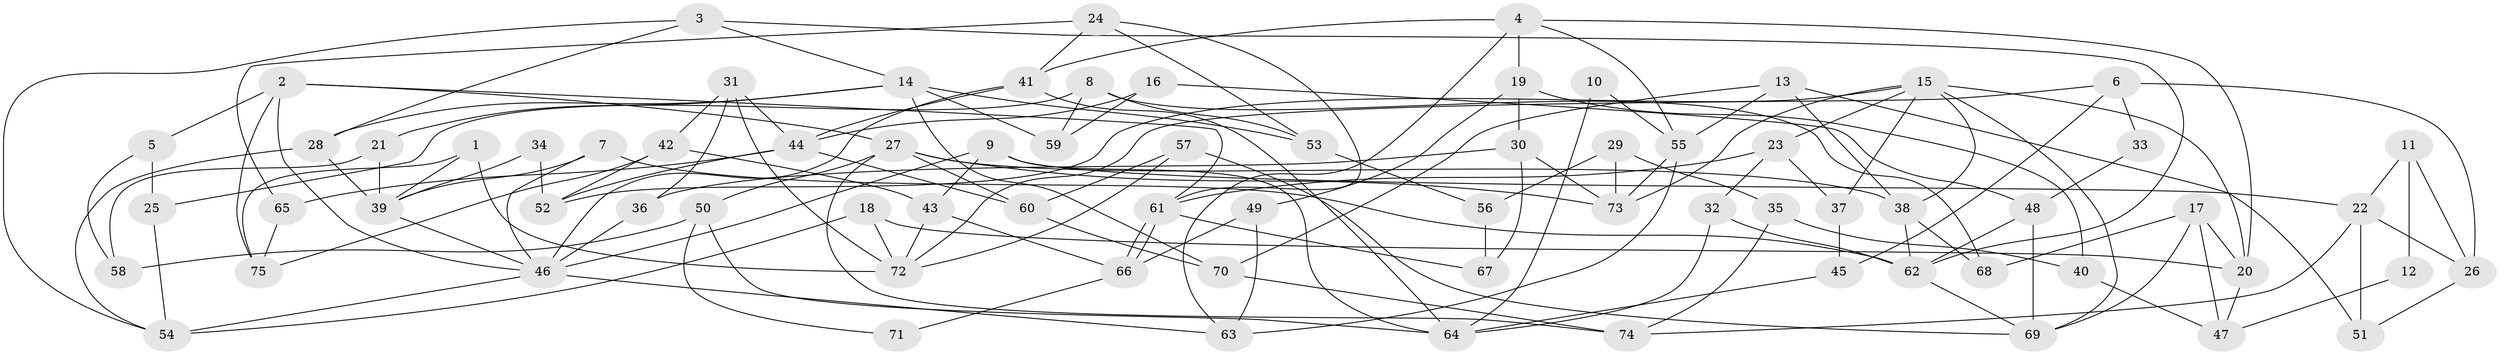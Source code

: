 // coarse degree distribution, {2: 0.15555555555555556, 4: 0.28888888888888886, 6: 0.08888888888888889, 3: 0.2222222222222222, 7: 0.06666666666666667, 5: 0.1111111111111111, 9: 0.022222222222222223, 11: 0.022222222222222223, 8: 0.022222222222222223}
// Generated by graph-tools (version 1.1) at 2025/53/03/04/25 21:53:27]
// undirected, 75 vertices, 150 edges
graph export_dot {
graph [start="1"]
  node [color=gray90,style=filled];
  1;
  2;
  3;
  4;
  5;
  6;
  7;
  8;
  9;
  10;
  11;
  12;
  13;
  14;
  15;
  16;
  17;
  18;
  19;
  20;
  21;
  22;
  23;
  24;
  25;
  26;
  27;
  28;
  29;
  30;
  31;
  32;
  33;
  34;
  35;
  36;
  37;
  38;
  39;
  40;
  41;
  42;
  43;
  44;
  45;
  46;
  47;
  48;
  49;
  50;
  51;
  52;
  53;
  54;
  55;
  56;
  57;
  58;
  59;
  60;
  61;
  62;
  63;
  64;
  65;
  66;
  67;
  68;
  69;
  70;
  71;
  72;
  73;
  74;
  75;
  1 -- 72;
  1 -- 39;
  1 -- 75;
  2 -- 46;
  2 -- 75;
  2 -- 5;
  2 -- 27;
  2 -- 61;
  3 -- 62;
  3 -- 54;
  3 -- 14;
  3 -- 28;
  4 -- 19;
  4 -- 63;
  4 -- 20;
  4 -- 41;
  4 -- 55;
  5 -- 58;
  5 -- 25;
  6 -- 45;
  6 -- 72;
  6 -- 26;
  6 -- 33;
  7 -- 39;
  7 -- 46;
  7 -- 62;
  8 -- 68;
  8 -- 53;
  8 -- 25;
  8 -- 59;
  9 -- 22;
  9 -- 64;
  9 -- 43;
  9 -- 46;
  10 -- 55;
  10 -- 64;
  11 -- 26;
  11 -- 22;
  11 -- 12;
  12 -- 47;
  13 -- 55;
  13 -- 38;
  13 -- 51;
  13 -- 70;
  14 -- 28;
  14 -- 21;
  14 -- 53;
  14 -- 59;
  14 -- 70;
  15 -- 69;
  15 -- 52;
  15 -- 20;
  15 -- 23;
  15 -- 37;
  15 -- 38;
  15 -- 73;
  16 -- 59;
  16 -- 44;
  16 -- 48;
  17 -- 20;
  17 -- 69;
  17 -- 47;
  17 -- 68;
  18 -- 54;
  18 -- 20;
  18 -- 72;
  19 -- 40;
  19 -- 49;
  19 -- 30;
  20 -- 47;
  21 -- 39;
  21 -- 58;
  22 -- 51;
  22 -- 74;
  22 -- 26;
  23 -- 61;
  23 -- 32;
  23 -- 37;
  24 -- 65;
  24 -- 61;
  24 -- 41;
  24 -- 53;
  25 -- 54;
  26 -- 51;
  27 -- 73;
  27 -- 38;
  27 -- 50;
  27 -- 60;
  27 -- 74;
  28 -- 54;
  28 -- 39;
  29 -- 56;
  29 -- 73;
  29 -- 35;
  30 -- 36;
  30 -- 67;
  30 -- 73;
  31 -- 72;
  31 -- 44;
  31 -- 36;
  31 -- 42;
  32 -- 62;
  32 -- 64;
  33 -- 48;
  34 -- 52;
  34 -- 39;
  35 -- 74;
  35 -- 40;
  36 -- 46;
  37 -- 45;
  38 -- 62;
  38 -- 68;
  39 -- 46;
  40 -- 47;
  41 -- 44;
  41 -- 46;
  41 -- 64;
  42 -- 43;
  42 -- 52;
  42 -- 75;
  43 -- 72;
  43 -- 66;
  44 -- 60;
  44 -- 52;
  44 -- 65;
  45 -- 64;
  46 -- 54;
  46 -- 63;
  48 -- 62;
  48 -- 69;
  49 -- 63;
  49 -- 66;
  50 -- 64;
  50 -- 58;
  50 -- 71;
  53 -- 56;
  55 -- 73;
  55 -- 63;
  56 -- 67;
  57 -- 60;
  57 -- 69;
  57 -- 72;
  60 -- 70;
  61 -- 66;
  61 -- 66;
  61 -- 67;
  62 -- 69;
  65 -- 75;
  66 -- 71;
  70 -- 74;
}
